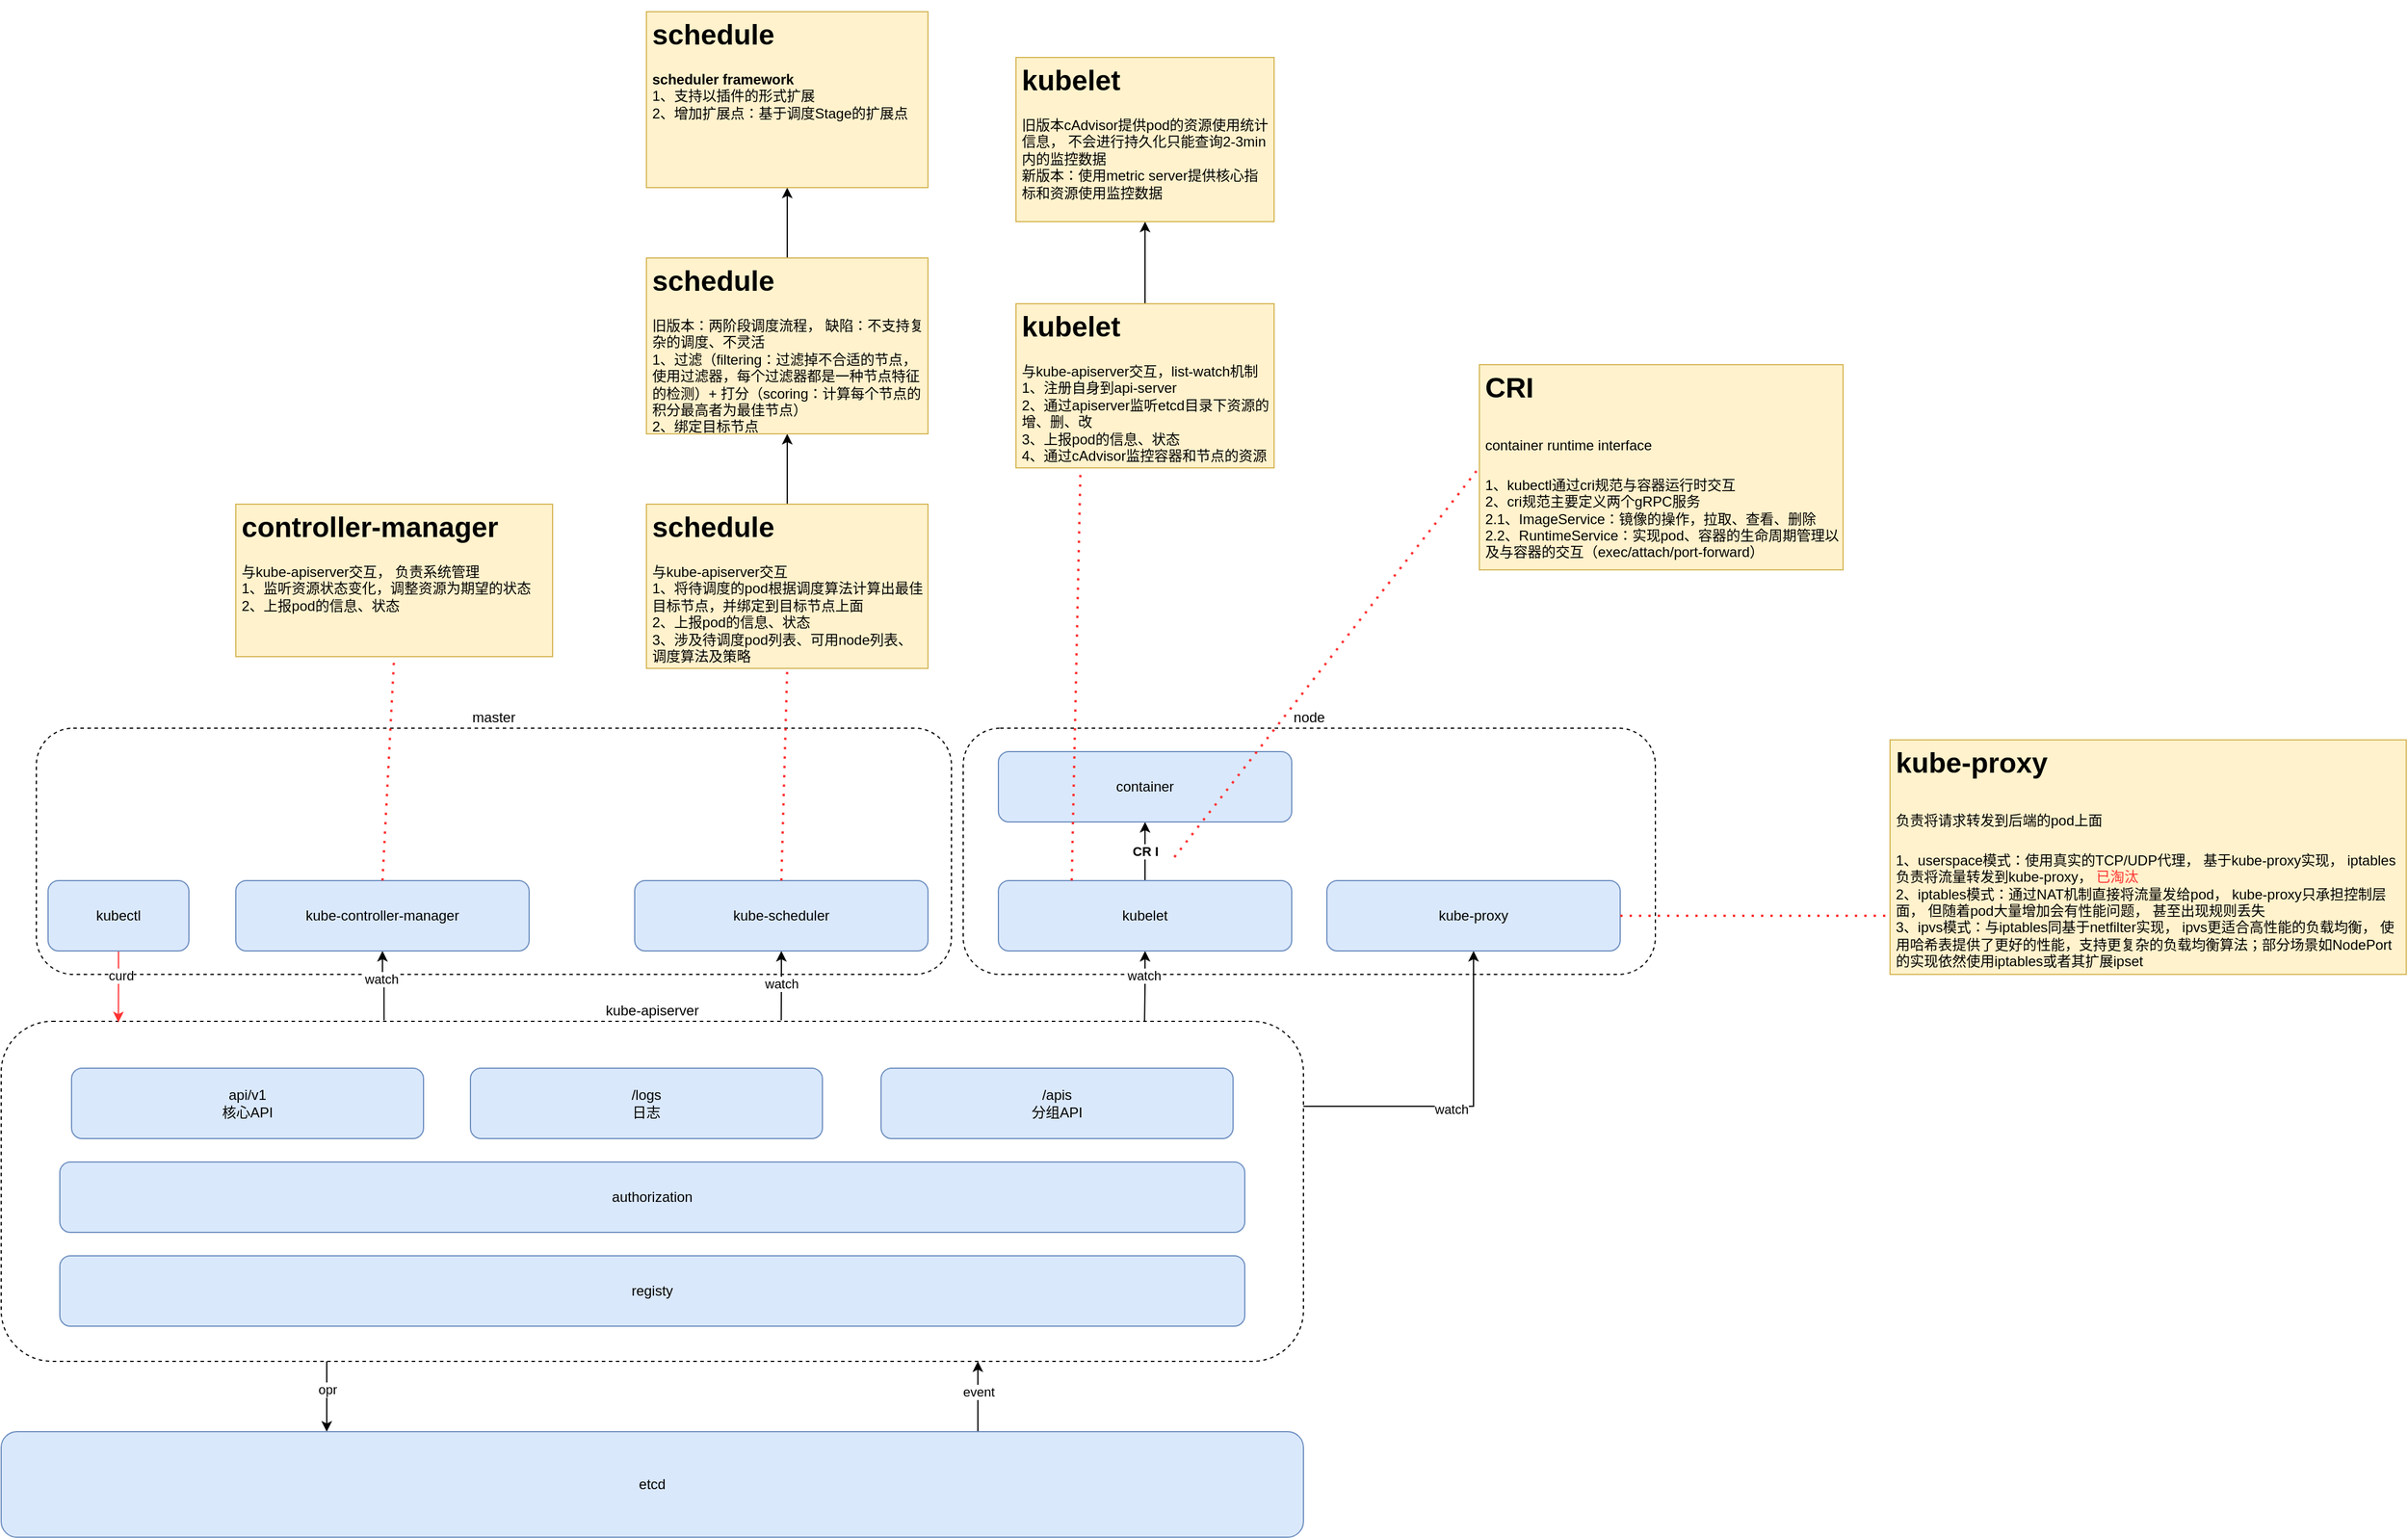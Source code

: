 <mxfile version="22.1.18" type="github">
  <diagram name="第 1 页" id="5bnzdSQ7di5Hu-kQCLIl">
    <mxGraphModel dx="2876" dy="2292" grid="1" gridSize="10" guides="1" tooltips="1" connect="1" arrows="1" fold="1" page="1" pageScale="1" pageWidth="827" pageHeight="1169" math="0" shadow="0">
      <root>
        <mxCell id="0" />
        <mxCell id="1" parent="0" />
        <mxCell id="3Vg7I-b_KU2aMFhzw3Iw-26" value="master" style="rounded=1;whiteSpace=wrap;html=1;dashed=1;labelPosition=center;verticalLabelPosition=top;align=center;verticalAlign=bottom;" vertex="1" parent="1">
          <mxGeometry x="-120" y="-90" width="780" height="210" as="geometry" />
        </mxCell>
        <mxCell id="3Vg7I-b_KU2aMFhzw3Iw-14" value="node" style="rounded=1;whiteSpace=wrap;html=1;dashed=1;labelPosition=center;verticalLabelPosition=top;align=center;verticalAlign=bottom;" vertex="1" parent="1">
          <mxGeometry x="670" y="-90" width="590" height="210" as="geometry" />
        </mxCell>
        <mxCell id="RGVM73bukpCADxqD2Ha--13" style="edgeStyle=orthogonalEdgeStyle;rounded=0;orthogonalLoop=1;jettySize=auto;html=1;exitX=0.25;exitY=1;exitDx=0;exitDy=0;entryX=0.25;entryY=0;entryDx=0;entryDy=0;" parent="1" source="v4UVJ5CE6T74EgirfSV9-5" target="v4UVJ5CE6T74EgirfSV9-4" edge="1">
          <mxGeometry relative="1" as="geometry" />
        </mxCell>
        <mxCell id="RGVM73bukpCADxqD2Ha--14" value="opr" style="edgeLabel;html=1;align=center;verticalAlign=middle;resizable=0;points=[];" parent="RGVM73bukpCADxqD2Ha--13" vertex="1" connectable="0">
          <mxGeometry x="-0.224" relative="1" as="geometry">
            <mxPoint as="offset" />
          </mxGeometry>
        </mxCell>
        <mxCell id="3Vg7I-b_KU2aMFhzw3Iw-22" style="edgeStyle=orthogonalEdgeStyle;rounded=0;orthogonalLoop=1;jettySize=auto;html=1;exitX=1;exitY=0.25;exitDx=0;exitDy=0;entryX=0.5;entryY=1;entryDx=0;entryDy=0;" edge="1" parent="1" source="v4UVJ5CE6T74EgirfSV9-5" target="3Vg7I-b_KU2aMFhzw3Iw-19">
          <mxGeometry relative="1" as="geometry" />
        </mxCell>
        <mxCell id="3Vg7I-b_KU2aMFhzw3Iw-23" value="watch" style="edgeLabel;html=1;align=center;verticalAlign=middle;resizable=0;points=[];" vertex="1" connectable="0" parent="3Vg7I-b_KU2aMFhzw3Iw-22">
          <mxGeometry x="-0.093" y="-2" relative="1" as="geometry">
            <mxPoint as="offset" />
          </mxGeometry>
        </mxCell>
        <mxCell id="v4UVJ5CE6T74EgirfSV9-5" value="kube-apiserver" style="rounded=1;whiteSpace=wrap;html=1;dashed=1;labelPosition=center;verticalLabelPosition=top;align=center;verticalAlign=bottom;" parent="1" vertex="1">
          <mxGeometry x="-150" y="160" width="1110" height="290" as="geometry" />
        </mxCell>
        <mxCell id="v4UVJ5CE6T74EgirfSV9-1" value="api/v1&lt;br&gt;核心API" style="rounded=1;whiteSpace=wrap;html=1;fillColor=#dae8fc;strokeColor=#6c8ebf;" parent="1" vertex="1">
          <mxGeometry x="-90" y="200" width="300" height="60" as="geometry" />
        </mxCell>
        <mxCell id="v4UVJ5CE6T74EgirfSV9-2" value="authorization" style="rounded=1;whiteSpace=wrap;html=1;fillColor=#dae8fc;strokeColor=#6c8ebf;" parent="1" vertex="1">
          <mxGeometry x="-100" y="280" width="1010" height="60" as="geometry" />
        </mxCell>
        <mxCell id="v4UVJ5CE6T74EgirfSV9-3" value="registy" style="rounded=1;whiteSpace=wrap;html=1;fillColor=#dae8fc;strokeColor=#6c8ebf;" parent="1" vertex="1">
          <mxGeometry x="-100" y="360" width="1010" height="60" as="geometry" />
        </mxCell>
        <mxCell id="RGVM73bukpCADxqD2Ha--11" style="edgeStyle=orthogonalEdgeStyle;rounded=0;orthogonalLoop=1;jettySize=auto;html=1;exitX=0.75;exitY=0;exitDx=0;exitDy=0;entryX=0.75;entryY=1;entryDx=0;entryDy=0;" parent="1" source="v4UVJ5CE6T74EgirfSV9-4" target="v4UVJ5CE6T74EgirfSV9-5" edge="1">
          <mxGeometry relative="1" as="geometry" />
        </mxCell>
        <mxCell id="RGVM73bukpCADxqD2Ha--12" value="event" style="edgeLabel;html=1;align=center;verticalAlign=middle;resizable=0;points=[];" parent="RGVM73bukpCADxqD2Ha--11" vertex="1" connectable="0">
          <mxGeometry x="0.098" relative="1" as="geometry">
            <mxPoint y="-1" as="offset" />
          </mxGeometry>
        </mxCell>
        <mxCell id="v4UVJ5CE6T74EgirfSV9-4" value="etcd" style="rounded=1;whiteSpace=wrap;html=1;fillColor=#dae8fc;strokeColor=#6c8ebf;" parent="1" vertex="1">
          <mxGeometry x="-150" y="510" width="1110" height="90" as="geometry" />
        </mxCell>
        <mxCell id="v4UVJ5CE6T74EgirfSV9-6" value="/logs&lt;br&gt;日志" style="rounded=1;whiteSpace=wrap;html=1;fillColor=#dae8fc;strokeColor=#6c8ebf;" parent="1" vertex="1">
          <mxGeometry x="250" y="200" width="300" height="60" as="geometry" />
        </mxCell>
        <mxCell id="v4UVJ5CE6T74EgirfSV9-7" value="/apis&lt;br&gt;分组API" style="rounded=1;whiteSpace=wrap;html=1;fillColor=#dae8fc;strokeColor=#6c8ebf;" parent="1" vertex="1">
          <mxGeometry x="600" y="200" width="300" height="60" as="geometry" />
        </mxCell>
        <mxCell id="RGVM73bukpCADxqD2Ha--5" style="edgeStyle=orthogonalEdgeStyle;rounded=0;orthogonalLoop=1;jettySize=auto;html=1;exitX=0.5;exitY=1;exitDx=0;exitDy=0;entryX=0.294;entryY=-0.003;entryDx=0;entryDy=0;startArrow=classic;startFill=1;endArrow=none;endFill=0;entryPerimeter=0;" parent="1" source="RGVM73bukpCADxqD2Ha--1" target="v4UVJ5CE6T74EgirfSV9-5" edge="1">
          <mxGeometry relative="1" as="geometry" />
        </mxCell>
        <mxCell id="RGVM73bukpCADxqD2Ha--10" value="watch" style="edgeLabel;html=1;align=center;verticalAlign=middle;resizable=0;points=[];" parent="RGVM73bukpCADxqD2Ha--5" vertex="1" connectable="0">
          <mxGeometry x="-0.202" y="-1" relative="1" as="geometry">
            <mxPoint as="offset" />
          </mxGeometry>
        </mxCell>
        <mxCell id="RGVM73bukpCADxqD2Ha--1" value="kube-controller-manager" style="rounded=1;whiteSpace=wrap;html=1;fillColor=#dae8fc;strokeColor=#6c8ebf;" parent="1" vertex="1">
          <mxGeometry x="50" y="40" width="250" height="60" as="geometry" />
        </mxCell>
        <mxCell id="RGVM73bukpCADxqD2Ha--15" style="edgeStyle=orthogonalEdgeStyle;rounded=0;orthogonalLoop=1;jettySize=auto;html=1;exitX=0.5;exitY=1;exitDx=0;exitDy=0;entryX=0.09;entryY=0.003;entryDx=0;entryDy=0;strokeColor=#FF3333;entryPerimeter=0;" parent="1" source="RGVM73bukpCADxqD2Ha--2" target="v4UVJ5CE6T74EgirfSV9-5" edge="1">
          <mxGeometry relative="1" as="geometry" />
        </mxCell>
        <mxCell id="RGVM73bukpCADxqD2Ha--16" value="curd" style="edgeLabel;html=1;align=center;verticalAlign=middle;resizable=0;points=[];" parent="RGVM73bukpCADxqD2Ha--15" vertex="1" connectable="0">
          <mxGeometry x="-0.316" y="1" relative="1" as="geometry">
            <mxPoint x="1" as="offset" />
          </mxGeometry>
        </mxCell>
        <mxCell id="RGVM73bukpCADxqD2Ha--2" value="kubectl" style="rounded=1;whiteSpace=wrap;html=1;fillColor=#dae8fc;strokeColor=#6c8ebf;" parent="1" vertex="1">
          <mxGeometry x="-110" y="40" width="120" height="60" as="geometry" />
        </mxCell>
        <mxCell id="RGVM73bukpCADxqD2Ha--6" style="edgeStyle=orthogonalEdgeStyle;rounded=0;orthogonalLoop=1;jettySize=auto;html=1;exitX=0.5;exitY=1;exitDx=0;exitDy=0;entryX=0.599;entryY=-0.003;entryDx=0;entryDy=0;entryPerimeter=0;startArrow=classic;startFill=1;endArrow=none;endFill=0;" parent="1" source="RGVM73bukpCADxqD2Ha--3" target="v4UVJ5CE6T74EgirfSV9-5" edge="1">
          <mxGeometry relative="1" as="geometry" />
        </mxCell>
        <mxCell id="RGVM73bukpCADxqD2Ha--8" value="watch" style="edgeLabel;html=1;align=center;verticalAlign=middle;resizable=0;points=[];" parent="RGVM73bukpCADxqD2Ha--6" vertex="1" connectable="0">
          <mxGeometry x="-0.058" relative="1" as="geometry">
            <mxPoint as="offset" />
          </mxGeometry>
        </mxCell>
        <mxCell id="RGVM73bukpCADxqD2Ha--3" value="kube-scheduler" style="rounded=1;whiteSpace=wrap;html=1;fillColor=#dae8fc;strokeColor=#6c8ebf;" parent="1" vertex="1">
          <mxGeometry x="390" y="40" width="250" height="60" as="geometry" />
        </mxCell>
        <mxCell id="RGVM73bukpCADxqD2Ha--7" style="edgeStyle=orthogonalEdgeStyle;rounded=0;orthogonalLoop=1;jettySize=auto;html=1;exitX=0.5;exitY=1;exitDx=0;exitDy=0;entryX=0.878;entryY=0;entryDx=0;entryDy=0;entryPerimeter=0;endArrow=none;endFill=0;startArrow=classic;startFill=1;" parent="1" source="RGVM73bukpCADxqD2Ha--4" target="v4UVJ5CE6T74EgirfSV9-5" edge="1">
          <mxGeometry relative="1" as="geometry" />
        </mxCell>
        <mxCell id="RGVM73bukpCADxqD2Ha--9" value="watch" style="edgeLabel;html=1;align=center;verticalAlign=middle;resizable=0;points=[];" parent="RGVM73bukpCADxqD2Ha--7" vertex="1" connectable="0">
          <mxGeometry x="-0.323" y="-1" relative="1" as="geometry">
            <mxPoint as="offset" />
          </mxGeometry>
        </mxCell>
        <mxCell id="3Vg7I-b_KU2aMFhzw3Iw-11" style="edgeStyle=orthogonalEdgeStyle;rounded=0;orthogonalLoop=1;jettySize=auto;html=1;exitX=0.5;exitY=0;exitDx=0;exitDy=0;entryX=0.5;entryY=1;entryDx=0;entryDy=0;" edge="1" parent="1" source="RGVM73bukpCADxqD2Ha--4" target="3Vg7I-b_KU2aMFhzw3Iw-10">
          <mxGeometry relative="1" as="geometry" />
        </mxCell>
        <mxCell id="3Vg7I-b_KU2aMFhzw3Iw-12" value="&lt;b&gt;CR I&lt;/b&gt;" style="edgeLabel;html=1;align=center;verticalAlign=middle;resizable=0;points=[];" vertex="1" connectable="0" parent="3Vg7I-b_KU2aMFhzw3Iw-11">
          <mxGeometry x="-0.04" y="-1" relative="1" as="geometry">
            <mxPoint x="-1" y="-1" as="offset" />
          </mxGeometry>
        </mxCell>
        <mxCell id="RGVM73bukpCADxqD2Ha--4" value="kubelet" style="rounded=1;whiteSpace=wrap;html=1;labelPosition=center;verticalLabelPosition=middle;align=center;verticalAlign=middle;fillColor=#dae8fc;strokeColor=#6c8ebf;" parent="1" vertex="1">
          <mxGeometry x="700" y="40" width="250" height="60" as="geometry" />
        </mxCell>
        <mxCell id="3Vg7I-b_KU2aMFhzw3Iw-9" style="edgeStyle=orthogonalEdgeStyle;rounded=0;orthogonalLoop=1;jettySize=auto;html=1;exitX=0.5;exitY=0;exitDx=0;exitDy=0;entryX=0.5;entryY=1;entryDx=0;entryDy=0;" edge="1" parent="1" source="4fE5z4UuduPDfiOcLxdn-5" target="3Vg7I-b_KU2aMFhzw3Iw-8">
          <mxGeometry relative="1" as="geometry" />
        </mxCell>
        <mxCell id="4fE5z4UuduPDfiOcLxdn-5" value="&lt;h1&gt;kubelet&lt;/h1&gt;&lt;div&gt;与kube-apiserver交互，list-watch机制&lt;/div&gt;&lt;div&gt;1、注册自身到api-server&lt;/div&gt;&lt;div&gt;2、通过apiserver监听etcd目录下资源的增、删、改&lt;/div&gt;&lt;div&gt;3、上报pod的信息、状态&lt;/div&gt;&lt;div&gt;4、通过cAdvisor监控容器和节点的资源&lt;/div&gt;" style="text;html=1;strokeColor=#d6b656;fillColor=#fff2cc;spacing=5;spacingTop=-20;whiteSpace=wrap;overflow=hidden;rounded=0;" parent="1" vertex="1">
          <mxGeometry x="715" y="-452" width="220" height="140" as="geometry" />
        </mxCell>
        <mxCell id="4fE5z4UuduPDfiOcLxdn-7" value="&lt;h1&gt;controller-manager&lt;/h1&gt;&lt;div&gt;与kube-apiserver交互， 负责系统管理&lt;/div&gt;&lt;div&gt;1、监听资源状态变化，调整资源为期望的状态&lt;/div&gt;&lt;div&gt;2、上报pod的信息、状态&lt;/div&gt;" style="text;html=1;strokeColor=#d6b656;fillColor=#fff2cc;spacing=5;spacingTop=-20;whiteSpace=wrap;overflow=hidden;rounded=0;" parent="1" vertex="1">
          <mxGeometry x="50" y="-281" width="270" height="130" as="geometry" />
        </mxCell>
        <mxCell id="3Vg7I-b_KU2aMFhzw3Iw-6" style="edgeStyle=orthogonalEdgeStyle;rounded=0;orthogonalLoop=1;jettySize=auto;html=1;entryX=0.5;entryY=1;entryDx=0;entryDy=0;" edge="1" parent="1" source="4fE5z4UuduPDfiOcLxdn-8" target="3Vg7I-b_KU2aMFhzw3Iw-3">
          <mxGeometry relative="1" as="geometry" />
        </mxCell>
        <mxCell id="4fE5z4UuduPDfiOcLxdn-8" value="&lt;h1&gt;schedule&lt;/h1&gt;&lt;div&gt;与kube-apiserver交互&lt;/div&gt;&lt;div&gt;1、将待调度的pod根据调度算法计算出最佳目标节点，并绑定到目标节点上面&lt;/div&gt;&lt;div&gt;2、上报pod的信息、状态&lt;/div&gt;&lt;div&gt;3、涉及待调度pod列表、可用node列表、调度算法及策略&lt;/div&gt;" style="text;html=1;strokeColor=#d6b656;fillColor=#fff2cc;spacing=5;spacingTop=-20;whiteSpace=wrap;overflow=hidden;rounded=0;" parent="1" vertex="1">
          <mxGeometry x="400" y="-281" width="240" height="140" as="geometry" />
        </mxCell>
        <mxCell id="3Vg7I-b_KU2aMFhzw3Iw-1" value="" style="endArrow=none;dashed=1;html=1;dashPattern=1 3;strokeWidth=2;rounded=0;exitX=0.5;exitY=0;exitDx=0;exitDy=0;entryX=0.5;entryY=1;entryDx=0;entryDy=0;strokeColor=#FF3333;" edge="1" parent="1" source="RGVM73bukpCADxqD2Ha--1" target="4fE5z4UuduPDfiOcLxdn-7">
          <mxGeometry width="50" height="50" relative="1" as="geometry">
            <mxPoint x="150" y="-20" as="sourcePoint" />
            <mxPoint x="200" y="-70" as="targetPoint" />
          </mxGeometry>
        </mxCell>
        <mxCell id="3Vg7I-b_KU2aMFhzw3Iw-2" value="" style="endArrow=none;dashed=1;html=1;dashPattern=1 3;strokeWidth=2;rounded=0;exitX=0.5;exitY=0;exitDx=0;exitDy=0;entryX=0.5;entryY=1;entryDx=0;entryDy=0;strokeColor=#FF3333;" edge="1" parent="1" source="RGVM73bukpCADxqD2Ha--3" target="4fE5z4UuduPDfiOcLxdn-8">
          <mxGeometry width="50" height="50" relative="1" as="geometry">
            <mxPoint x="470" y="-20" as="sourcePoint" />
            <mxPoint x="520" y="-70" as="targetPoint" />
          </mxGeometry>
        </mxCell>
        <mxCell id="3Vg7I-b_KU2aMFhzw3Iw-7" style="edgeStyle=orthogonalEdgeStyle;rounded=0;orthogonalLoop=1;jettySize=auto;html=1;exitX=0.5;exitY=0;exitDx=0;exitDy=0;entryX=0.5;entryY=1;entryDx=0;entryDy=0;" edge="1" parent="1" source="3Vg7I-b_KU2aMFhzw3Iw-3" target="3Vg7I-b_KU2aMFhzw3Iw-5">
          <mxGeometry relative="1" as="geometry" />
        </mxCell>
        <mxCell id="3Vg7I-b_KU2aMFhzw3Iw-3" value="&lt;h1&gt;schedule&lt;/h1&gt;&lt;div&gt;&lt;span style=&quot;background-color: initial;&quot;&gt;旧版本：两阶段调度流程， 缺陷：不支持复杂的调度、不灵活&lt;/span&gt;&lt;/div&gt;&lt;div&gt;&lt;span style=&quot;background-color: initial;&quot;&gt;1、过滤（filtering：过滤掉不合适的节点，使用过滤器，每个过滤器都是一种节点特征的检测）+&amp;nbsp;&lt;/span&gt;&lt;span style=&quot;background-color: initial;&quot;&gt;打分（scoring：计算每个节点的积分最高者为最佳节点）&lt;/span&gt;&lt;/div&gt;&lt;div&gt;&lt;span style=&quot;background-color: initial;&quot;&gt;2、绑定目标节点&lt;/span&gt;&lt;/div&gt;" style="text;html=1;strokeColor=#d6b656;fillColor=#fff2cc;spacing=5;spacingTop=-20;whiteSpace=wrap;overflow=hidden;rounded=0;" vertex="1" parent="1">
          <mxGeometry x="400" y="-491" width="240" height="150" as="geometry" />
        </mxCell>
        <mxCell id="3Vg7I-b_KU2aMFhzw3Iw-5" value="&lt;h1&gt;schedule&lt;/h1&gt;&lt;div&gt;&lt;b&gt;scheduler framework&lt;/b&gt;&lt;/div&gt;&lt;div&gt;&lt;span style=&quot;background-color: initial;&quot;&gt;1、支持以插件的形式扩展&lt;/span&gt;&lt;/div&gt;&lt;div&gt;&lt;span style=&quot;background-color: initial;&quot;&gt;2、增加扩展点：基于调度Stage的扩展点&lt;/span&gt;&lt;/div&gt;" style="text;html=1;strokeColor=#d6b656;fillColor=#fff2cc;spacing=5;spacingTop=-20;whiteSpace=wrap;overflow=hidden;rounded=0;" vertex="1" parent="1">
          <mxGeometry x="400" y="-701" width="240" height="150" as="geometry" />
        </mxCell>
        <mxCell id="3Vg7I-b_KU2aMFhzw3Iw-8" value="&lt;h1&gt;kubelet&lt;/h1&gt;&lt;div&gt;旧版本cAdvisor提供pod的资源使用统计信息， 不会进行持久化只能查询2-3min内的监控数据&lt;/div&gt;&lt;div&gt;新版本：使用metric server提供核心指标和资源使用监控数据&lt;/div&gt;" style="text;html=1;strokeColor=#d6b656;fillColor=#fff2cc;spacing=5;spacingTop=-20;whiteSpace=wrap;overflow=hidden;rounded=0;" vertex="1" parent="1">
          <mxGeometry x="715" y="-662" width="220" height="140" as="geometry" />
        </mxCell>
        <mxCell id="3Vg7I-b_KU2aMFhzw3Iw-10" value="container" style="rounded=1;whiteSpace=wrap;html=1;fillColor=#dae8fc;strokeColor=#6c8ebf;" vertex="1" parent="1">
          <mxGeometry x="700" y="-70" width="250" height="60" as="geometry" />
        </mxCell>
        <mxCell id="4fE5z4UuduPDfiOcLxdn-6" value="" style="endArrow=none;dashed=1;html=1;dashPattern=1 3;strokeWidth=2;rounded=0;exitX=0.25;exitY=0;exitDx=0;exitDy=0;strokeColor=#FF3333;entryX=0.25;entryY=1;entryDx=0;entryDy=0;" parent="1" source="RGVM73bukpCADxqD2Ha--4" target="4fE5z4UuduPDfiOcLxdn-5" edge="1">
          <mxGeometry width="50" height="50" relative="1" as="geometry">
            <mxPoint x="780" y="-30" as="sourcePoint" />
            <mxPoint x="830" y="-80" as="targetPoint" />
          </mxGeometry>
        </mxCell>
        <mxCell id="3Vg7I-b_KU2aMFhzw3Iw-15" value="&lt;h1&gt;&lt;span style=&quot;background-color: initial;&quot;&gt;CRI&lt;/span&gt;&lt;/h1&gt;&lt;h1&gt;&lt;span style=&quot;font-size: 12px; font-weight: 400;&quot;&gt;container runtime interface&lt;/span&gt;&lt;/h1&gt;&lt;div&gt;1、kubectl通过cri规范与容器运行时交互&lt;/div&gt;&lt;div&gt;2、cri规范主要定义两个gRPC服务&lt;/div&gt;&lt;div&gt;2.1、ImageService：镜像的操作，拉取、查看、删除&lt;/div&gt;&lt;div&gt;2.2、RuntimeService：实现pod、容器的生命周期管理以及与容器的交互（exec/attach/port-forward）&lt;/div&gt;" style="text;html=1;strokeColor=#d6b656;fillColor=#fff2cc;spacing=5;spacingTop=-20;whiteSpace=wrap;overflow=hidden;rounded=0;" vertex="1" parent="1">
          <mxGeometry x="1110" y="-400" width="310" height="175" as="geometry" />
        </mxCell>
        <mxCell id="3Vg7I-b_KU2aMFhzw3Iw-16" value="" style="endArrow=none;dashed=1;html=1;dashPattern=1 3;strokeWidth=2;rounded=0;entryX=0;entryY=0.5;entryDx=0;entryDy=0;strokeColor=#FF3333;" edge="1" parent="1" target="3Vg7I-b_KU2aMFhzw3Iw-15">
          <mxGeometry width="50" height="50" relative="1" as="geometry">
            <mxPoint x="850" y="20" as="sourcePoint" />
            <mxPoint x="880" as="targetPoint" />
          </mxGeometry>
        </mxCell>
        <mxCell id="3Vg7I-b_KU2aMFhzw3Iw-19" value="kube-proxy" style="rounded=1;whiteSpace=wrap;html=1;labelPosition=center;verticalLabelPosition=middle;align=center;verticalAlign=middle;fillColor=#dae8fc;strokeColor=#6c8ebf;" vertex="1" parent="1">
          <mxGeometry x="980" y="40" width="250" height="60" as="geometry" />
        </mxCell>
        <mxCell id="3Vg7I-b_KU2aMFhzw3Iw-21" value="&lt;h1&gt;kube-proxy&lt;/h1&gt;&lt;h1&gt;&lt;span style=&quot;font-size: 12px; font-weight: 400;&quot;&gt;负责将请求转发到后端的pod上面&lt;/span&gt;&lt;/h1&gt;&lt;div&gt;&lt;span style=&quot;font-size: 12px; font-weight: 400;&quot;&gt;1、userspace模式：使用真实的TCP/UDP代理， 基于kube-proxy实现， iptables负责将流量转发到kube-proxy， &lt;font color=&quot;#ff3333&quot;&gt;已淘汰&lt;/font&gt;&lt;/span&gt;&lt;/div&gt;&lt;div&gt;&lt;span style=&quot;font-size: 12px; font-weight: 400;&quot;&gt;2、iptables模式：通过NAT机制直接将流量发给pod， kube-proxy只承担控制层面， 但随着pod大量增加会有性能问题， 甚至出现规则丢失&lt;/span&gt;&lt;/div&gt;&lt;div&gt;&lt;span style=&quot;font-size: 12px; font-weight: 400;&quot;&gt;3、ipvs模式：与iptables同基于netfilter实现， ipvs更适合高性能的负载均衡， 使用哈希表提供了更好的性能，支持更复杂的负载均衡算法；部分场景如NodePort的实现依然使用iptables或者其扩展ipset&lt;/span&gt;&lt;/div&gt;" style="text;html=1;strokeColor=#d6b656;fillColor=#fff2cc;spacing=5;spacingTop=-20;whiteSpace=wrap;overflow=hidden;rounded=0;" vertex="1" parent="1">
          <mxGeometry x="1460" y="-80" width="440" height="200" as="geometry" />
        </mxCell>
        <mxCell id="3Vg7I-b_KU2aMFhzw3Iw-25" value="" style="endArrow=none;dashed=1;html=1;dashPattern=1 3;strokeWidth=2;rounded=0;entryX=0;entryY=0.75;entryDx=0;entryDy=0;exitX=1;exitY=0.5;exitDx=0;exitDy=0;strokeColor=#FF3333;" edge="1" parent="1" source="3Vg7I-b_KU2aMFhzw3Iw-19" target="3Vg7I-b_KU2aMFhzw3Iw-21">
          <mxGeometry width="50" height="50" relative="1" as="geometry">
            <mxPoint x="1310" y="100" as="sourcePoint" />
            <mxPoint x="1360" y="50" as="targetPoint" />
          </mxGeometry>
        </mxCell>
      </root>
    </mxGraphModel>
  </diagram>
</mxfile>
